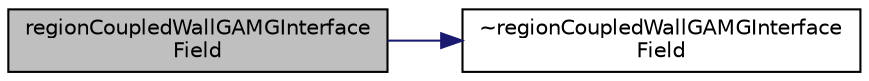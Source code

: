 digraph "regionCoupledWallGAMGInterfaceField"
{
  bgcolor="transparent";
  edge [fontname="Helvetica",fontsize="10",labelfontname="Helvetica",labelfontsize="10"];
  node [fontname="Helvetica",fontsize="10",shape=record];
  rankdir="LR";
  Node1 [label="regionCoupledWallGAMGInterface\lField",height=0.2,width=0.4,color="black", fillcolor="grey75", style="filled", fontcolor="black"];
  Node1 -> Node2 [color="midnightblue",fontsize="10",style="solid",fontname="Helvetica"];
  Node2 [label="~regionCoupledWallGAMGInterface\lField",height=0.2,width=0.4,color="black",URL="$a02187.html#a9db9a90b7504744d9288bd144b53c45f",tooltip="Destructor. "];
}
